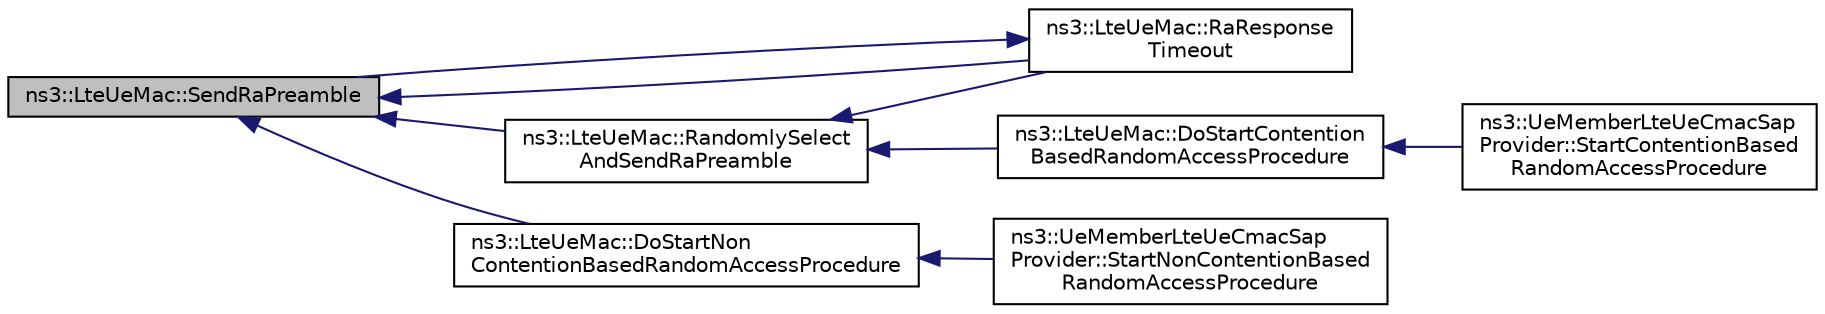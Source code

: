 digraph "ns3::LteUeMac::SendRaPreamble"
{
  edge [fontname="Helvetica",fontsize="10",labelfontname="Helvetica",labelfontsize="10"];
  node [fontname="Helvetica",fontsize="10",shape=record];
  rankdir="LR";
  Node1 [label="ns3::LteUeMac::SendRaPreamble",height=0.2,width=0.4,color="black", fillcolor="grey75", style="filled", fontcolor="black"];
  Node1 -> Node2 [dir="back",color="midnightblue",fontsize="10",style="solid"];
  Node2 [label="ns3::LteUeMac::RandomlySelect\lAndSendRaPreamble",height=0.2,width=0.4,color="black", fillcolor="white", style="filled",URL="$d2/d26/classns3_1_1LteUeMac.html#adde9572bc280b188a467be8868a87f14"];
  Node2 -> Node3 [dir="back",color="midnightblue",fontsize="10",style="solid"];
  Node3 [label="ns3::LteUeMac::RaResponse\lTimeout",height=0.2,width=0.4,color="black", fillcolor="white", style="filled",URL="$d2/d26/classns3_1_1LteUeMac.html#a19488a21b439bf9eb830ccb2fdee32a4"];
  Node3 -> Node1 [dir="back",color="midnightblue",fontsize="10",style="solid"];
  Node2 -> Node4 [dir="back",color="midnightblue",fontsize="10",style="solid"];
  Node4 [label="ns3::LteUeMac::DoStartContention\lBasedRandomAccessProcedure",height=0.2,width=0.4,color="black", fillcolor="white", style="filled",URL="$d2/d26/classns3_1_1LteUeMac.html#ae024404f1a77f77585df4536772f778c"];
  Node4 -> Node5 [dir="back",color="midnightblue",fontsize="10",style="solid"];
  Node5 [label="ns3::UeMemberLteUeCmacSap\lProvider::StartContentionBased\lRandomAccessProcedure",height=0.2,width=0.4,color="black", fillcolor="white", style="filled",URL="$de/d8f/classns3_1_1UeMemberLteUeCmacSapProvider.html#a6208f805f186807f4696669db0a428ee"];
  Node1 -> Node3 [dir="back",color="midnightblue",fontsize="10",style="solid"];
  Node1 -> Node6 [dir="back",color="midnightblue",fontsize="10",style="solid"];
  Node6 [label="ns3::LteUeMac::DoStartNon\lContentionBasedRandomAccessProcedure",height=0.2,width=0.4,color="black", fillcolor="white", style="filled",URL="$d2/d26/classns3_1_1LteUeMac.html#ace6376d23fe64780db0d61956ff123d6"];
  Node6 -> Node7 [dir="back",color="midnightblue",fontsize="10",style="solid"];
  Node7 [label="ns3::UeMemberLteUeCmacSap\lProvider::StartNonContentionBased\lRandomAccessProcedure",height=0.2,width=0.4,color="black", fillcolor="white", style="filled",URL="$de/d8f/classns3_1_1UeMemberLteUeCmacSapProvider.html#ac9faae2f29511fa9f063fb7c45a7846b"];
}
